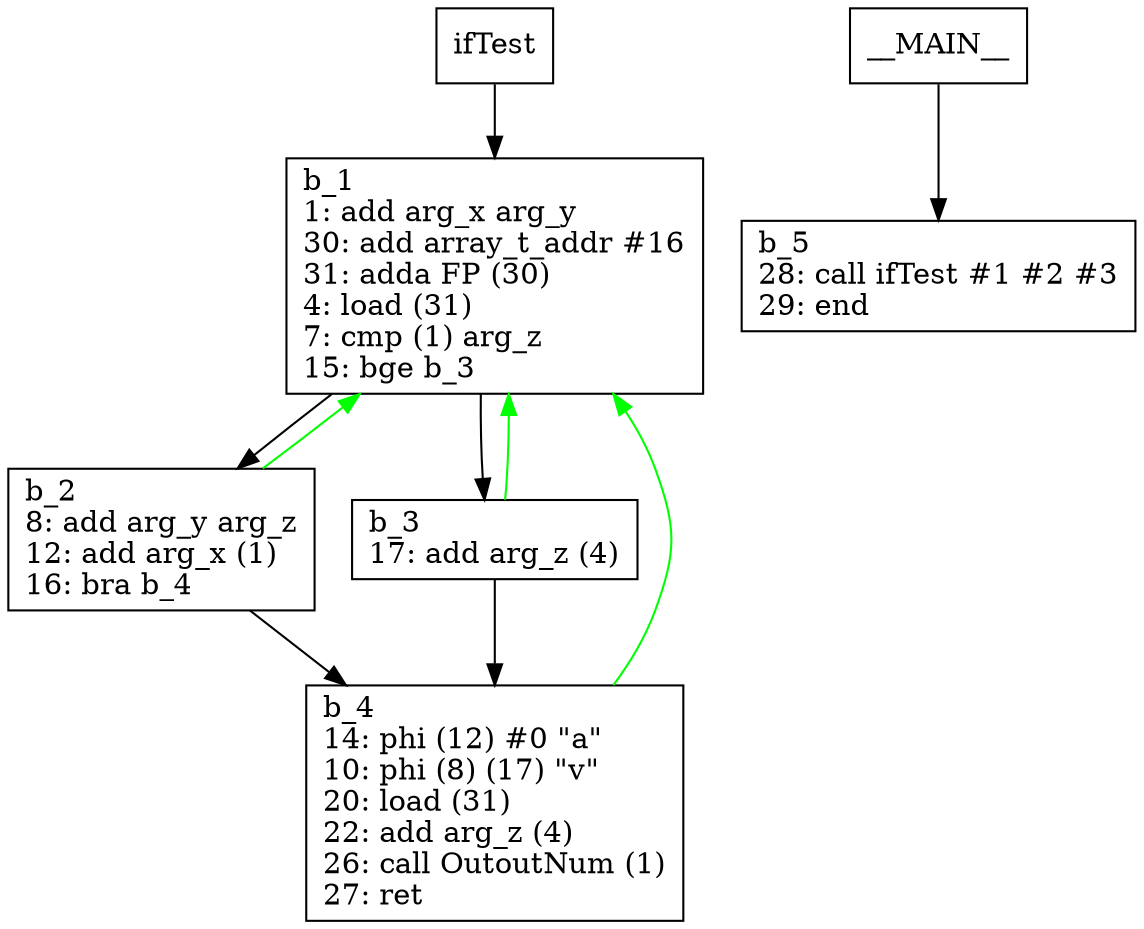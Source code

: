 digraph Computation {
node [shape=box];
ifTest -> b_1;
b_1 [label="b_1\l1: add arg_x arg_y\l30: add array_t_addr #16\l31: adda FP (30)\l4: load (31)\l7: cmp (1) arg_z\l15: bge b_3\l"]
b_1 -> b_2;
b_2 [label="b_2\l8: add arg_y arg_z\l12: add arg_x (1)\l16: bra b_4\l"]
b_2 -> b_4;
b_4 [label="b_4\l14: phi (12) #0 \"a\"\l10: phi (8) (17) \"v\"\l20: load (31)\l22: add arg_z (4)\l26: call OutoutNum (1)\l27: ret \l"]
b_4 -> b_1[color="green"];
b_2 -> b_1[color="green"];
b_1 -> b_3;
b_3 [label="b_3\l17: add arg_z (4)\l"]
b_3 -> b_4;
b_3 -> b_1[color="green"];
__MAIN__ -> b_5;
b_5 [label="b_5\l28: call ifTest #1 #2 #3\l29: end\l"]
}